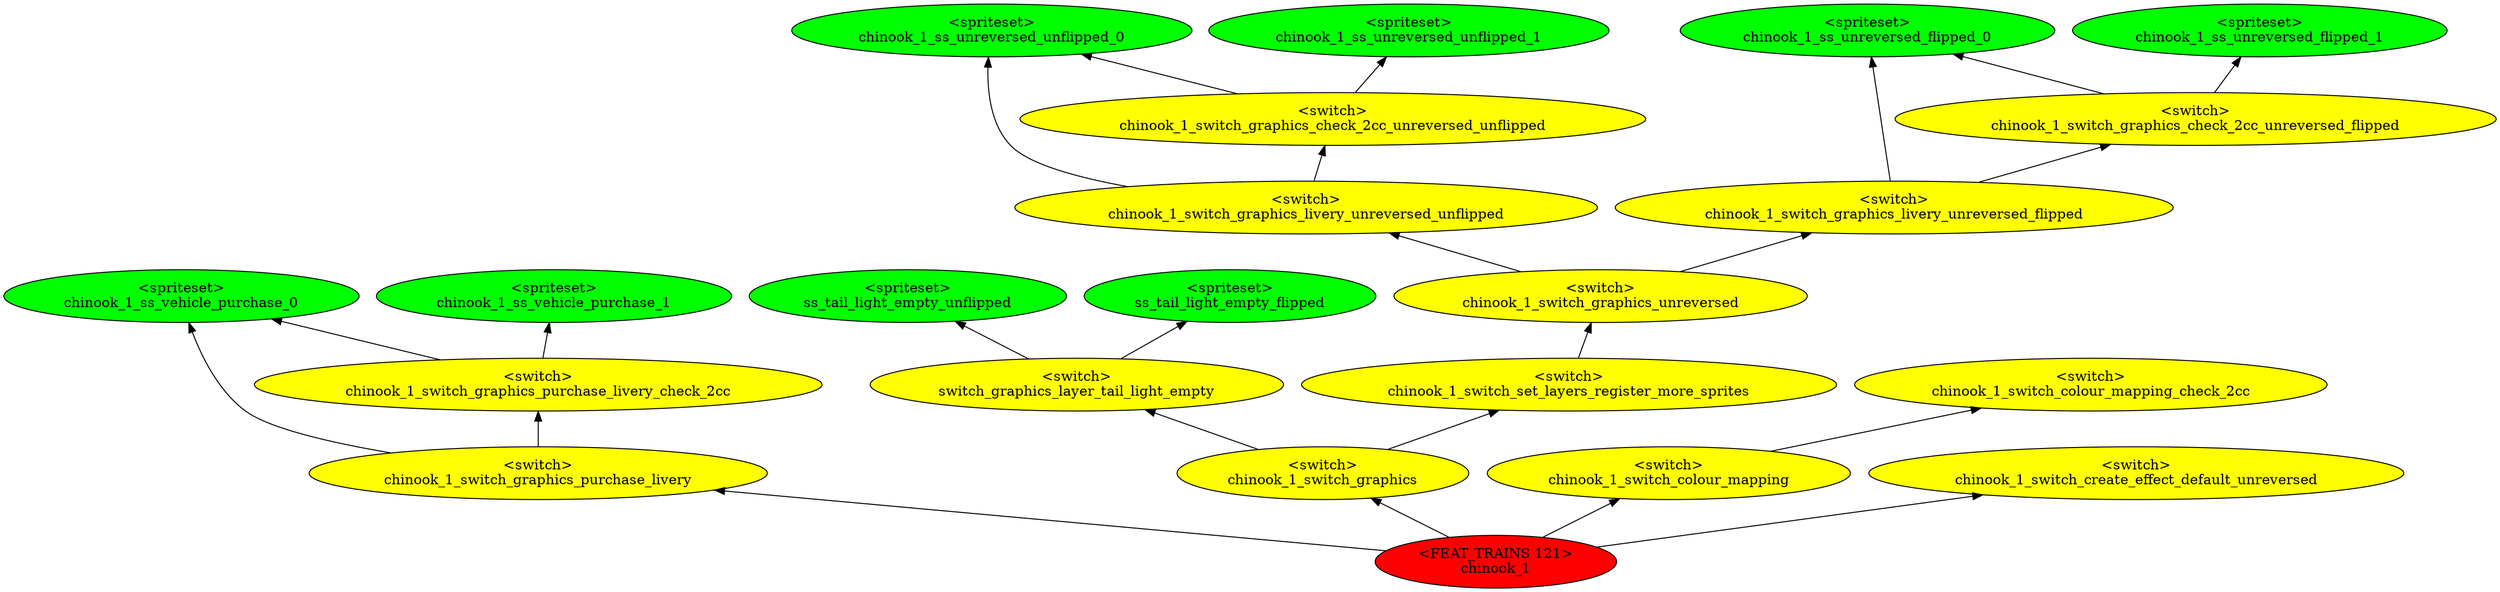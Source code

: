 digraph {
rankdir="BT"
ss_tail_light_empty_unflipped [fillcolor=green style="filled" label="<spriteset>\nss_tail_light_empty_unflipped"]
ss_tail_light_empty_flipped [fillcolor=green style="filled" label="<spriteset>\nss_tail_light_empty_flipped"]
switch_graphics_layer_tail_light_empty [fillcolor=yellow style="filled" label="<switch>\nswitch_graphics_layer_tail_light_empty"]
chinook_1_ss_unreversed_unflipped_0 [fillcolor=green style="filled" label="<spriteset>\nchinook_1_ss_unreversed_unflipped_0"]
chinook_1_ss_unreversed_unflipped_1 [fillcolor=green style="filled" label="<spriteset>\nchinook_1_ss_unreversed_unflipped_1"]
chinook_1_switch_graphics_check_2cc_unreversed_unflipped [fillcolor=yellow style="filled" label="<switch>\nchinook_1_switch_graphics_check_2cc_unreversed_unflipped"]
chinook_1_switch_graphics_livery_unreversed_unflipped [fillcolor=yellow style="filled" label="<switch>\nchinook_1_switch_graphics_livery_unreversed_unflipped"]
chinook_1_ss_unreversed_flipped_0 [fillcolor=green style="filled" label="<spriteset>\nchinook_1_ss_unreversed_flipped_0"]
chinook_1_ss_unreversed_flipped_1 [fillcolor=green style="filled" label="<spriteset>\nchinook_1_ss_unreversed_flipped_1"]
chinook_1_switch_graphics_check_2cc_unreversed_flipped [fillcolor=yellow style="filled" label="<switch>\nchinook_1_switch_graphics_check_2cc_unreversed_flipped"]
chinook_1_switch_graphics_livery_unreversed_flipped [fillcolor=yellow style="filled" label="<switch>\nchinook_1_switch_graphics_livery_unreversed_flipped"]
chinook_1_switch_graphics_unreversed [fillcolor=yellow style="filled" label="<switch>\nchinook_1_switch_graphics_unreversed"]
chinook_1_ss_vehicle_purchase_0 [fillcolor=green style="filled" label="<spriteset>\nchinook_1_ss_vehicle_purchase_0"]
chinook_1_ss_vehicle_purchase_1 [fillcolor=green style="filled" label="<spriteset>\nchinook_1_ss_vehicle_purchase_1"]
chinook_1_switch_graphics_purchase_livery_check_2cc [fillcolor=yellow style="filled" label="<switch>\nchinook_1_switch_graphics_purchase_livery_check_2cc"]
chinook_1_switch_graphics_purchase_livery [fillcolor=yellow style="filled" label="<switch>\nchinook_1_switch_graphics_purchase_livery"]
chinook_1_switch_set_layers_register_more_sprites [fillcolor=yellow style="filled" label="<switch>\nchinook_1_switch_set_layers_register_more_sprites"]
chinook_1_switch_graphics [fillcolor=yellow style="filled" label="<switch>\nchinook_1_switch_graphics"]
chinook_1_switch_colour_mapping_check_2cc [fillcolor=yellow style="filled" label="<switch>\nchinook_1_switch_colour_mapping_check_2cc"]
chinook_1_switch_colour_mapping [fillcolor=yellow style="filled" label="<switch>\nchinook_1_switch_colour_mapping"]
chinook_1_switch_create_effect_default_unreversed [fillcolor=yellow style="filled" label="<switch>\nchinook_1_switch_create_effect_default_unreversed"]
chinook_1 [fillcolor=red style="filled" label="<FEAT_TRAINS 121>\nchinook_1"]
chinook_1_switch_set_layers_register_more_sprites->chinook_1_switch_graphics_unreversed
chinook_1_switch_graphics_livery_unreversed_unflipped->chinook_1_ss_unreversed_unflipped_0
chinook_1_switch_colour_mapping->chinook_1_switch_colour_mapping_check_2cc
chinook_1_switch_graphics_check_2cc_unreversed_unflipped->chinook_1_ss_unreversed_unflipped_0
chinook_1_switch_graphics_livery_unreversed_flipped->chinook_1_switch_graphics_check_2cc_unreversed_flipped
chinook_1_switch_graphics_purchase_livery_check_2cc->chinook_1_ss_vehicle_purchase_1
switch_graphics_layer_tail_light_empty->ss_tail_light_empty_flipped
chinook_1_switch_graphics_livery_unreversed_flipped->chinook_1_ss_unreversed_flipped_0
chinook_1_switch_graphics->switch_graphics_layer_tail_light_empty
chinook_1_switch_graphics_unreversed->chinook_1_switch_graphics_livery_unreversed_flipped
chinook_1->chinook_1_switch_graphics
chinook_1_switch_graphics_unreversed->chinook_1_switch_graphics_livery_unreversed_unflipped
chinook_1_switch_graphics_check_2cc_unreversed_flipped->chinook_1_ss_unreversed_flipped_0
chinook_1_switch_graphics_purchase_livery->chinook_1_ss_vehicle_purchase_0
chinook_1_switch_graphics_purchase_livery->chinook_1_switch_graphics_purchase_livery_check_2cc
chinook_1_switch_graphics->chinook_1_switch_set_layers_register_more_sprites
chinook_1->chinook_1_switch_graphics_purchase_livery
chinook_1_switch_graphics_livery_unreversed_unflipped->chinook_1_switch_graphics_check_2cc_unreversed_unflipped
switch_graphics_layer_tail_light_empty->ss_tail_light_empty_unflipped
chinook_1_switch_graphics_check_2cc_unreversed_flipped->chinook_1_ss_unreversed_flipped_1
chinook_1->chinook_1_switch_colour_mapping
chinook_1_switch_graphics_purchase_livery_check_2cc->chinook_1_ss_vehicle_purchase_0
chinook_1->chinook_1_switch_create_effect_default_unreversed
chinook_1_switch_graphics_check_2cc_unreversed_unflipped->chinook_1_ss_unreversed_unflipped_1
}
